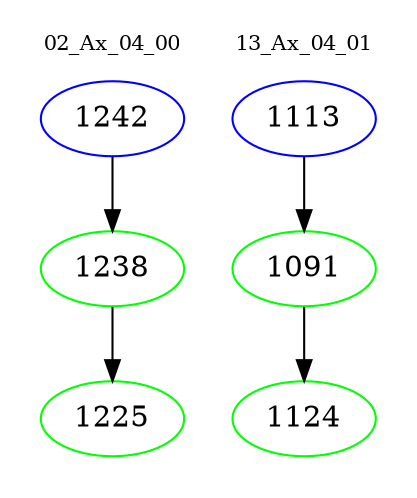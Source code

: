 digraph{
subgraph cluster_0 {
color = white
label = "02_Ax_04_00";
fontsize=10;
T0_1242 [label="1242", color="blue"]
T0_1242 -> T0_1238 [color="black"]
T0_1238 [label="1238", color="green"]
T0_1238 -> T0_1225 [color="black"]
T0_1225 [label="1225", color="green"]
}
subgraph cluster_1 {
color = white
label = "13_Ax_04_01";
fontsize=10;
T1_1113 [label="1113", color="blue"]
T1_1113 -> T1_1091 [color="black"]
T1_1091 [label="1091", color="green"]
T1_1091 -> T1_1124 [color="black"]
T1_1124 [label="1124", color="green"]
}
}
